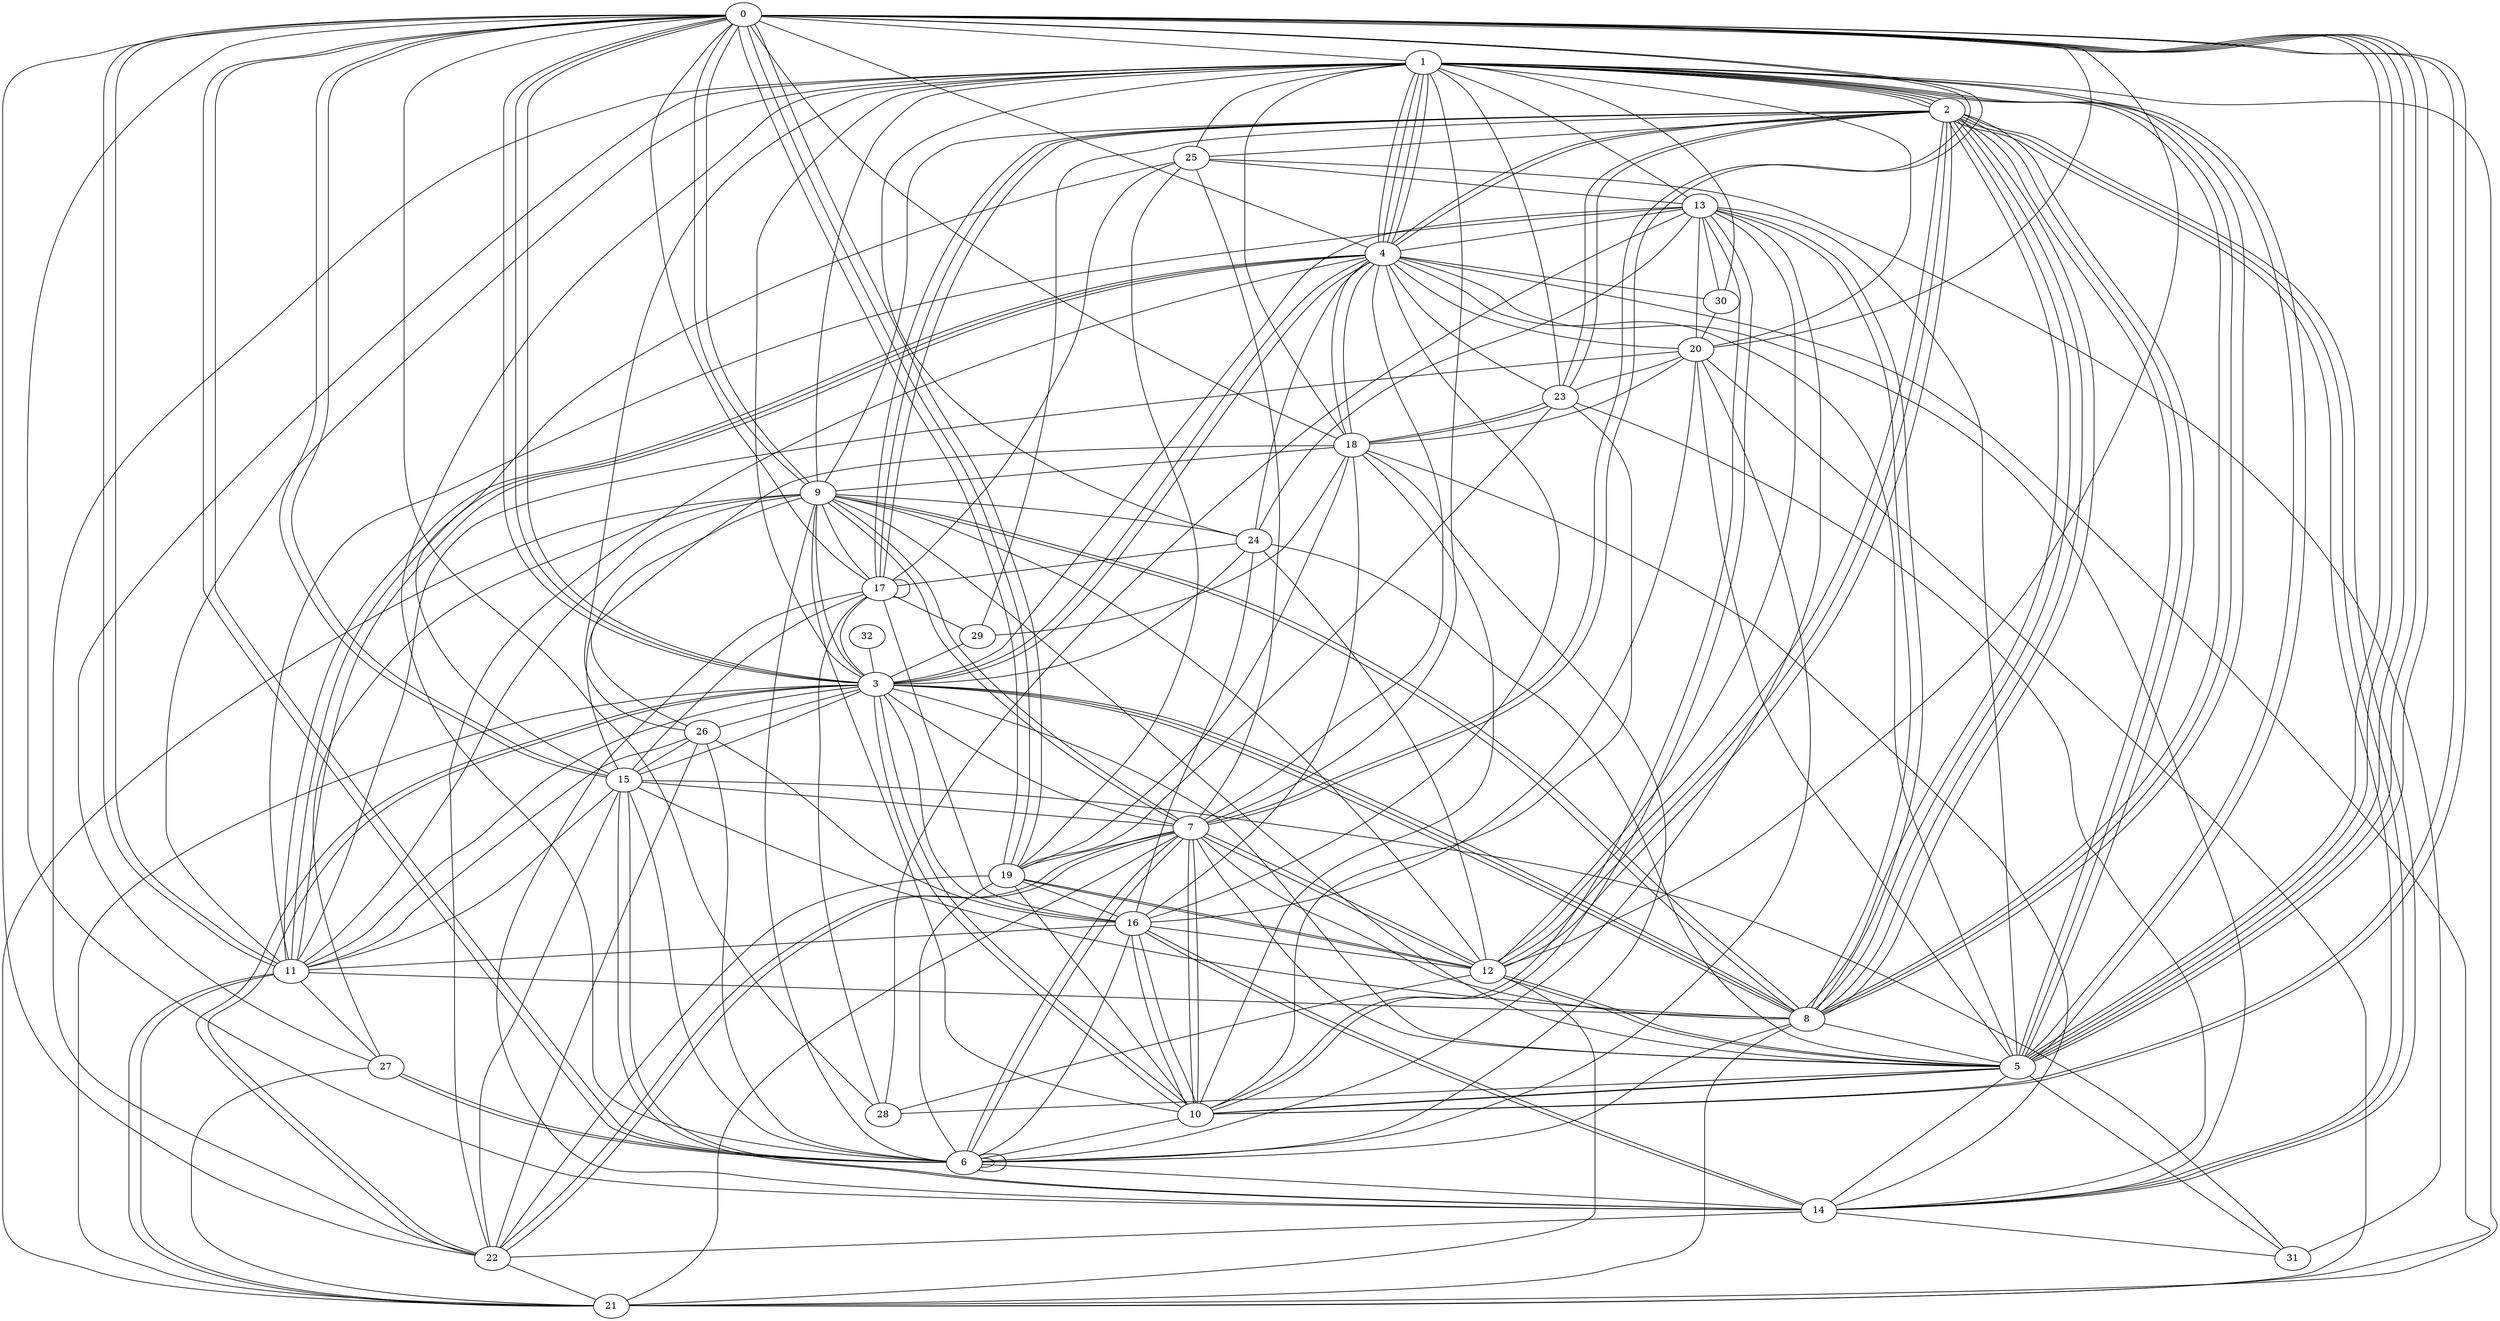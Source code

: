 graph G {
0;
1;
2;
3;
4;
5;
6;
7;
8;
9;
10;
11;
12;
13;
14;
15;
16;
17;
18;
19;
20;
21;
22;
23;
24;
25;
26;
27;
28;
29;
30;
31;
32;
7--0 ;
12--9 ;
19--16 ;
1--8 ;
5--2 ;
0--15 ;
22--19 ;
5--13 ;
27--1 ;
11--0 ;
25--19 ;
17--9 ;
0--6 ;
23--18 ;
18--14 ;
6--1 ;
4--11 ;
10--13 ;
12--2 ;
19--12 ;
13--11 ;
1--4 ;
15--8 ;
6--18 ;
2--9 ;
4--5 ;
2--1 ;
11--1 ;
7--12 ;
15--7 ;
1--25 ;
12--21 ;
5--10 ;
11--3 ;
19--12 ;
12--7 ;
13--20 ;
28--17 ;
25--31 ;
19--18 ;
2--23 ;
4--22 ;
3--21 ;
23--2 ;
3--10 ;
4--7 ;
2--14 ;
2--17 ;
14--16 ;
1--18 ;
15--17 ;
1--21 ;
15--9 ;
8--13 ;
20--4 ;
7--1 ;
24--1 ;
1--2 ;
0--5 ;
5--3 ;
12--24 ;
2--25 ;
24--17 ;
1--4 ;
14--22 ;
3--26 ;
4--11 ;
11--8 ;
0--6 ;
2--17 ;
27--6 ;
27--6 ;
11--21 ;
11--27 ;
28--0 ;
5--28 ;
16--3 ;
20--18 ;
8--3 ;
6--6 ;
5--0 ;
0--18 ;
2--14 ;
29--3 ;
5--2 ;
25--17 ;
3--4 ;
8--21 ;
0--19 ;
7--0 ;
10--0 ;
14--2 ;
0--1 ;
14--31 ;
18--16 ;
9--8 ;
18--9 ;
17--3 ;
8--13 ;
6--6 ;
8--2 ;
7--19 ;
4--1 ;
25--13 ;
13--4 ;
16--12 ;
4--0 ;
9--21 ;
13--30 ;
3--8 ;
13--6 ;
17--17 ;
0--14 ;
1--5 ;
7--6 ;
3--0 ;
11--26 ;
26--1 ;
16--20 ;
29--18 ;
1--5 ;
5--14 ;
3--15 ;
8--5 ;
19--0 ;
1--2 ;
23--1 ;
6--9 ;
10--18 ;
4--18 ;
3--0 ;
14--17 ;
0--9 ;
20--0 ;
21--4 ;
8--2 ;
2--8 ;
16--17 ;
13--10 ;
24--4 ;
8--7 ;
9--10 ;
12--2 ;
1--2 ;
22--21 ;
22--7 ;
5--9 ;
16--6 ;
14--23 ;
10--23 ;
5--0 ;
0--15 ;
5--12 ;
3--8 ;
19--0 ;
26--18 ;
21--20 ;
22--3 ;
3--22 ;
22--0 ;
13--12 ;
16--26 ;
5--20 ;
11--15 ;
7--5 ;
16--11 ;
12--0 ;
6--7 ;
12--2 ;
15--25 ;
16--4 ;
8--9 ;
19--10 ;
7--10 ;
6--26 ;
6--15 ;
18--23 ;
10--6 ;
30--20 ;
7--3 ;
26--15 ;
19--23 ;
2--8 ;
1--8 ;
11--21 ;
0--17 ;
4--30 ;
9--1 ;
1--3 ;
20--11 ;
1--8 ;
11--4 ;
24--16 ;
4--2 ;
12--28 ;
10--7 ;
24--5 ;
16--14 ;
22--26 ;
8--6 ;
1--13 ;
0--10 ;
4--3 ;
21--7 ;
5--0 ;
7--25 ;
9--0 ;
32--3 ;
22--15 ;
6--14 ;
22--7 ;
12--5 ;
16--10 ;
14--15 ;
1--4 ;
22--1 ;
17--29 ;
3--0 ;
24--13 ;
19--6 ;
7--9 ;
20--1 ;
5--31 ;
24--3 ;
31--15 ;
27--21 ;
27--9 ;
3--10 ;
4--2 ;
29--2 ;
5--10 ;
20--6 ;
11--9 ;
3--13 ;
4--23 ;
5--2 ;
9--24 ;
4--18 ;
20--23 ;
4--14 ;
5--0 ;
17--2 ;
14--15 ;
11--0 ;
3--9 ;
30--1 ;
28--13 ;
10--16 ;
9--7 ;
}
